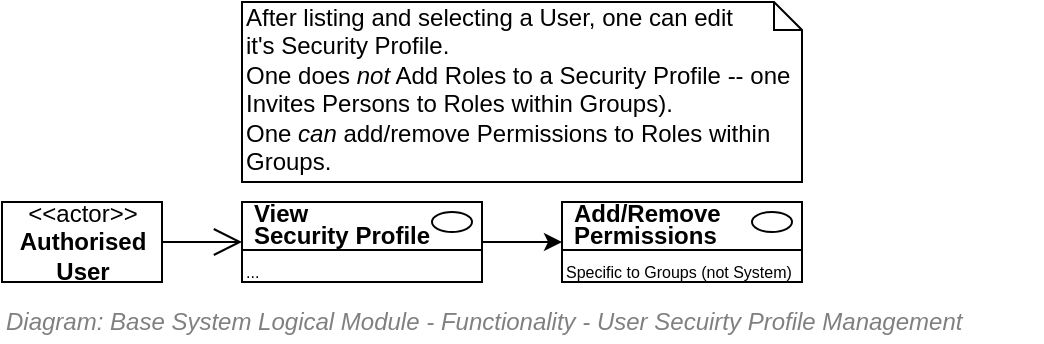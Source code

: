 <mxfile compressed="false" version="20.3.0" type="device">
  <diagram id="4bgXXZZWLKDrS-0fqXVA" name="Functionality/System Logical Module/Provisioning">
    <mxGraphModel dx="782" dy="549" grid="1" gridSize="10" guides="1" tooltips="1" connect="1" arrows="1" fold="1" page="1" pageScale="1" pageWidth="827" pageHeight="1169" math="0" shadow="0">
      <root>
        <mxCell id="vj9NFNpsctyDdZJHX6hg-0" />
        <mxCell id="wERdTFQBSSwt_41Hwb2m-4" value="Diagram/Use Cases" parent="vj9NFNpsctyDdZJHX6hg-0" />
        <mxCell id="3bvs2r6w8-1A-JgL-3PP-0" value="&amp;lt;&amp;lt;actor&amp;gt;&amp;gt;&lt;br&gt;&lt;b&gt;Authorised&lt;br&gt;User&lt;br&gt;&lt;/b&gt;" style="text;html=1;align=center;verticalAlign=middle;dashed=0;fillColor=#ffffff;strokeColor=#000000;" parent="wERdTFQBSSwt_41Hwb2m-4" vertex="1">
          <mxGeometry x="120" y="200" width="80" height="40" as="geometry" />
        </mxCell>
        <mxCell id="3bvs2r6w8-1A-JgL-3PP-7" value="" style="fontStyle=1;align=left;verticalAlign=top;childLayout=stackLayout;horizontal=1;horizontalStack=0;resizeParent=1;resizeParentMax=0;resizeLast=0;marginBottom=0;" parent="wERdTFQBSSwt_41Hwb2m-4" vertex="1">
          <mxGeometry x="240" y="200" width="120" height="40" as="geometry" />
        </mxCell>
        <mxCell id="3bvs2r6w8-1A-JgL-3PP-8" value="&lt;p style=&quot;line-height: 0.9;&quot;&gt;View &lt;br&gt;Security Profile&lt;/p&gt;" style="html=1;align=left;spacingLeft=4;verticalAlign=middle;strokeColor=none;fillColor=none;fontStyle=1;spacingTop=2;" parent="3bvs2r6w8-1A-JgL-3PP-7" vertex="1">
          <mxGeometry width="120" height="20" as="geometry" />
        </mxCell>
        <mxCell id="3bvs2r6w8-1A-JgL-3PP-9" value="" style="shape=ellipse;" parent="3bvs2r6w8-1A-JgL-3PP-8" vertex="1">
          <mxGeometry x="1" width="20" height="10" relative="1" as="geometry">
            <mxPoint x="-25" y="5" as="offset" />
          </mxGeometry>
        </mxCell>
        <mxCell id="3bvs2r6w8-1A-JgL-3PP-10" value="" style="line;strokeWidth=1;fillColor=none;align=left;verticalAlign=middle;spacingTop=-1;spacingLeft=3;spacingRight=3;rotatable=0;labelPosition=right;points=[];portConstraint=eastwest;" parent="3bvs2r6w8-1A-JgL-3PP-7" vertex="1">
          <mxGeometry y="20" width="120" height="8" as="geometry" />
        </mxCell>
        <mxCell id="3bvs2r6w8-1A-JgL-3PP-11" value="..." style="html=1;align=left;spacingLeft=4;verticalAlign=top;strokeColor=none;fillColor=none;fontSize=8;spacing=-2;" parent="3bvs2r6w8-1A-JgL-3PP-7" vertex="1">
          <mxGeometry y="28" width="120" height="12" as="geometry" />
        </mxCell>
        <mxCell id="3bvs2r6w8-1A-JgL-3PP-17" value="" style="endArrow=open;endFill=1;endSize=12;html=1;strokeColor=#000000;fontSize=12;entryX=0;entryY=1;entryDx=0;entryDy=0;exitX=1;exitY=0.5;exitDx=0;exitDy=0;" parent="wERdTFQBSSwt_41Hwb2m-4" source="3bvs2r6w8-1A-JgL-3PP-0" target="3bvs2r6w8-1A-JgL-3PP-8" edge="1">
          <mxGeometry width="160" relative="1" as="geometry">
            <mxPoint x="210" y="270" as="sourcePoint" />
            <mxPoint x="250" y="190" as="targetPoint" />
          </mxGeometry>
        </mxCell>
        <mxCell id="3bvs2r6w8-1A-JgL-3PP-64" value="After listing and selecting a User, one can edit&lt;br&gt;it&#39;s Security Profile.&lt;br&gt;One does &lt;i&gt;not&lt;/i&gt; Add Roles to a Security Profile -- one Invites Persons to Roles within Groups).&lt;br&gt;One &lt;i&gt;can&lt;/i&gt; add/remove Permissions to Roles within Groups." style="shape=note;whiteSpace=wrap;html=1;size=14;verticalAlign=top;align=left;spacingTop=-6;strokeWidth=1;fillColor=none;fontSize=12;" parent="wERdTFQBSSwt_41Hwb2m-4" vertex="1">
          <mxGeometry x="240" y="100" width="280" height="90" as="geometry" />
        </mxCell>
        <mxCell id="I-xnigJu-aLJeiBsp6X--0" value="" style="fontStyle=1;align=left;verticalAlign=top;childLayout=stackLayout;horizontal=1;horizontalStack=0;resizeParent=1;resizeParentMax=0;resizeLast=0;marginBottom=0;" vertex="1" parent="wERdTFQBSSwt_41Hwb2m-4">
          <mxGeometry x="400" y="200" width="120" height="40" as="geometry" />
        </mxCell>
        <mxCell id="I-xnigJu-aLJeiBsp6X--1" value="&lt;p style=&quot;line-height: 0.9;&quot;&gt;Add/Remove&lt;br&gt;Permissions&lt;/p&gt;" style="html=1;align=left;spacingLeft=4;verticalAlign=middle;strokeColor=none;fillColor=none;fontStyle=1;spacingTop=2;" vertex="1" parent="I-xnigJu-aLJeiBsp6X--0">
          <mxGeometry width="120" height="20" as="geometry" />
        </mxCell>
        <mxCell id="I-xnigJu-aLJeiBsp6X--2" value="" style="shape=ellipse;" vertex="1" parent="I-xnigJu-aLJeiBsp6X--1">
          <mxGeometry x="1" width="20" height="10" relative="1" as="geometry">
            <mxPoint x="-25" y="5" as="offset" />
          </mxGeometry>
        </mxCell>
        <mxCell id="I-xnigJu-aLJeiBsp6X--3" value="" style="line;strokeWidth=1;fillColor=none;align=left;verticalAlign=middle;spacingTop=-1;spacingLeft=3;spacingRight=3;rotatable=0;labelPosition=right;points=[];portConstraint=eastwest;" vertex="1" parent="I-xnigJu-aLJeiBsp6X--0">
          <mxGeometry y="20" width="120" height="8" as="geometry" />
        </mxCell>
        <mxCell id="I-xnigJu-aLJeiBsp6X--4" value="Specific to Groups (not System)" style="html=1;align=left;spacingLeft=4;verticalAlign=top;strokeColor=none;fillColor=none;fontSize=8;spacing=-2;" vertex="1" parent="I-xnigJu-aLJeiBsp6X--0">
          <mxGeometry y="28" width="120" height="12" as="geometry" />
        </mxCell>
        <mxCell id="I-xnigJu-aLJeiBsp6X--5" style="rounded=0;orthogonalLoop=1;jettySize=auto;html=1;exitX=1;exitY=1;exitDx=0;exitDy=0;entryX=0;entryY=0.5;entryDx=0;entryDy=0;" edge="1" parent="wERdTFQBSSwt_41Hwb2m-4" source="3bvs2r6w8-1A-JgL-3PP-8" target="I-xnigJu-aLJeiBsp6X--0">
          <mxGeometry relative="1" as="geometry" />
        </mxCell>
        <mxCell id="gRzEKIzDPof4qPkzU5pQ-1" value="Title/Diagram" parent="vj9NFNpsctyDdZJHX6hg-0" />
        <mxCell id="gRzEKIzDPof4qPkzU5pQ-0" value="&lt;font style=&quot;font-size: 12px&quot;&gt;&lt;span style=&quot;font-size: 12px&quot;&gt;Diagram: Base System Logical Module -&amp;nbsp;&lt;/span&gt;&lt;span style=&quot;font-size: 12px&quot;&gt;Functionality -&amp;nbsp;&lt;/span&gt;User Secuirty Profile Management&lt;/font&gt;" style="text;strokeColor=none;fillColor=none;html=1;fontSize=12;fontStyle=2;verticalAlign=middle;align=left;shadow=0;glass=0;comic=0;opacity=30;fontColor=#808080;" parent="gRzEKIzDPof4qPkzU5pQ-1" vertex="1">
          <mxGeometry x="120" y="250" width="520" height="20" as="geometry" />
        </mxCell>
        <mxCell id="tL2itmjlvSeu3DFbBuZW-0" value="About" parent="vj9NFNpsctyDdZJHX6hg-0" />
      </root>
    </mxGraphModel>
  </diagram>
</mxfile>
